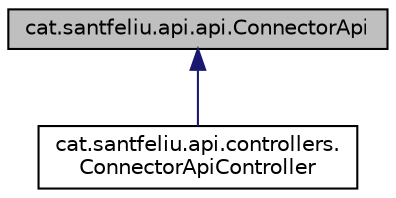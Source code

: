 digraph "cat.santfeliu.api.api.ConnectorApi"
{
 // LATEX_PDF_SIZE
  edge [fontname="Helvetica",fontsize="10",labelfontname="Helvetica",labelfontsize="10"];
  node [fontname="Helvetica",fontsize="10",shape=record];
  Node1 [label="cat.santfeliu.api.api.ConnectorApi",height=0.2,width=0.4,color="black", fillcolor="grey75", style="filled", fontcolor="black",tooltip=" "];
  Node1 -> Node2 [dir="back",color="midnightblue",fontsize="10",style="solid",fontname="Helvetica"];
  Node2 [label="cat.santfeliu.api.controllers.\lConnectorApiController",height=0.2,width=0.4,color="black", fillcolor="white", style="filled",URL="$classcat_1_1santfeliu_1_1api_1_1controllers_1_1_connector_api_controller.html",tooltip=" "];
}
